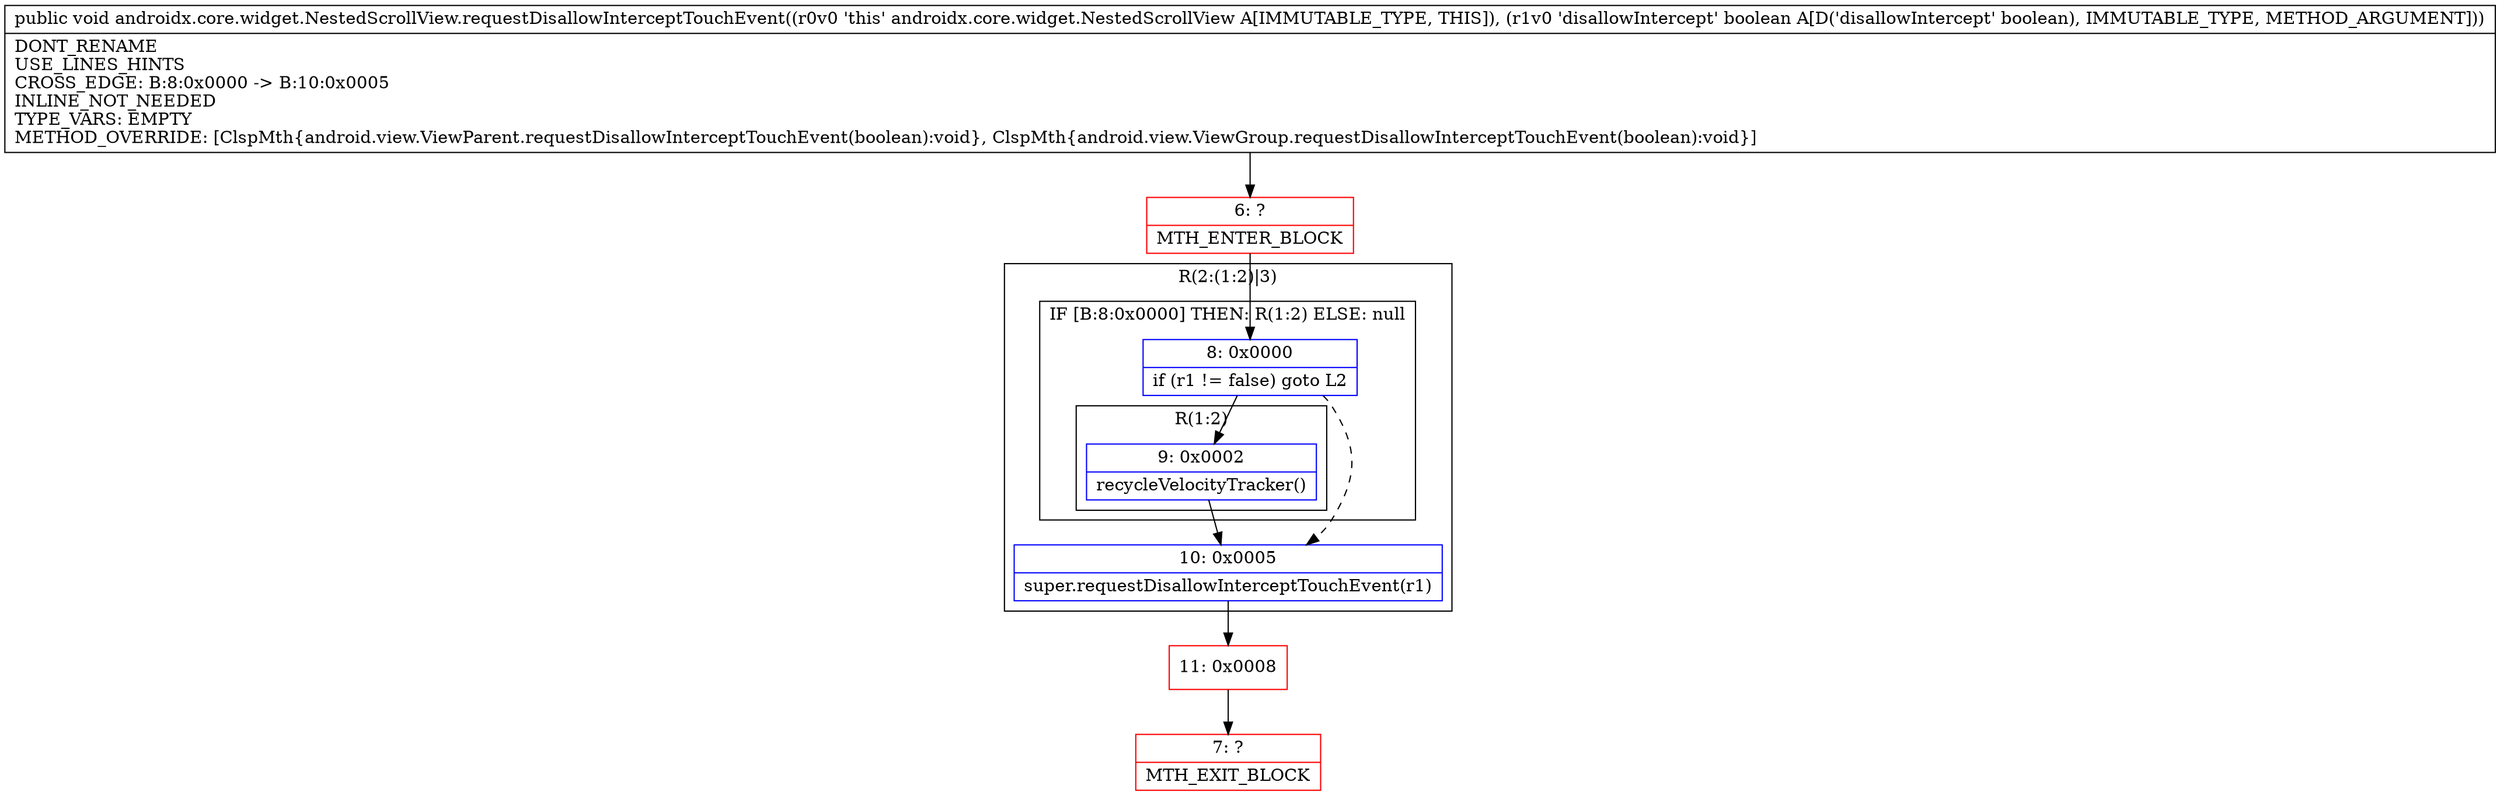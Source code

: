 digraph "CFG forandroidx.core.widget.NestedScrollView.requestDisallowInterceptTouchEvent(Z)V" {
subgraph cluster_Region_593091546 {
label = "R(2:(1:2)|3)";
node [shape=record,color=blue];
subgraph cluster_IfRegion_681542219 {
label = "IF [B:8:0x0000] THEN: R(1:2) ELSE: null";
node [shape=record,color=blue];
Node_8 [shape=record,label="{8\:\ 0x0000|if (r1 != false) goto L2\l}"];
subgraph cluster_Region_540668287 {
label = "R(1:2)";
node [shape=record,color=blue];
Node_9 [shape=record,label="{9\:\ 0x0002|recycleVelocityTracker()\l}"];
}
}
Node_10 [shape=record,label="{10\:\ 0x0005|super.requestDisallowInterceptTouchEvent(r1)\l}"];
}
Node_6 [shape=record,color=red,label="{6\:\ ?|MTH_ENTER_BLOCK\l}"];
Node_11 [shape=record,color=red,label="{11\:\ 0x0008}"];
Node_7 [shape=record,color=red,label="{7\:\ ?|MTH_EXIT_BLOCK\l}"];
MethodNode[shape=record,label="{public void androidx.core.widget.NestedScrollView.requestDisallowInterceptTouchEvent((r0v0 'this' androidx.core.widget.NestedScrollView A[IMMUTABLE_TYPE, THIS]), (r1v0 'disallowIntercept' boolean A[D('disallowIntercept' boolean), IMMUTABLE_TYPE, METHOD_ARGUMENT]))  | DONT_RENAME\lUSE_LINES_HINTS\lCROSS_EDGE: B:8:0x0000 \-\> B:10:0x0005\lINLINE_NOT_NEEDED\lTYPE_VARS: EMPTY\lMETHOD_OVERRIDE: [ClspMth\{android.view.ViewParent.requestDisallowInterceptTouchEvent(boolean):void\}, ClspMth\{android.view.ViewGroup.requestDisallowInterceptTouchEvent(boolean):void\}]\l}"];
MethodNode -> Node_6;Node_8 -> Node_9;
Node_8 -> Node_10[style=dashed];
Node_9 -> Node_10;
Node_10 -> Node_11;
Node_6 -> Node_8;
Node_11 -> Node_7;
}

